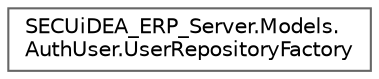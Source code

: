 digraph "그래픽컬한 클래스 계통도"
{
 // LATEX_PDF_SIZE
  bgcolor="transparent";
  edge [fontname=Helvetica,fontsize=10,labelfontname=Helvetica,labelfontsize=10];
  node [fontname=Helvetica,fontsize=10,shape=box,height=0.2,width=0.4];
  rankdir="LR";
  Node0 [id="Node000000",label="SECUiDEA_ERP_Server.Models.\lAuthUser.UserRepositoryFactory",height=0.2,width=0.4,color="grey40", fillcolor="white", style="filled",URL="$class_s_e_c_ui_d_e_a___e_r_p___server_1_1_models_1_1_auth_user_1_1_user_repository_factory.html",tooltip=" "];
}

